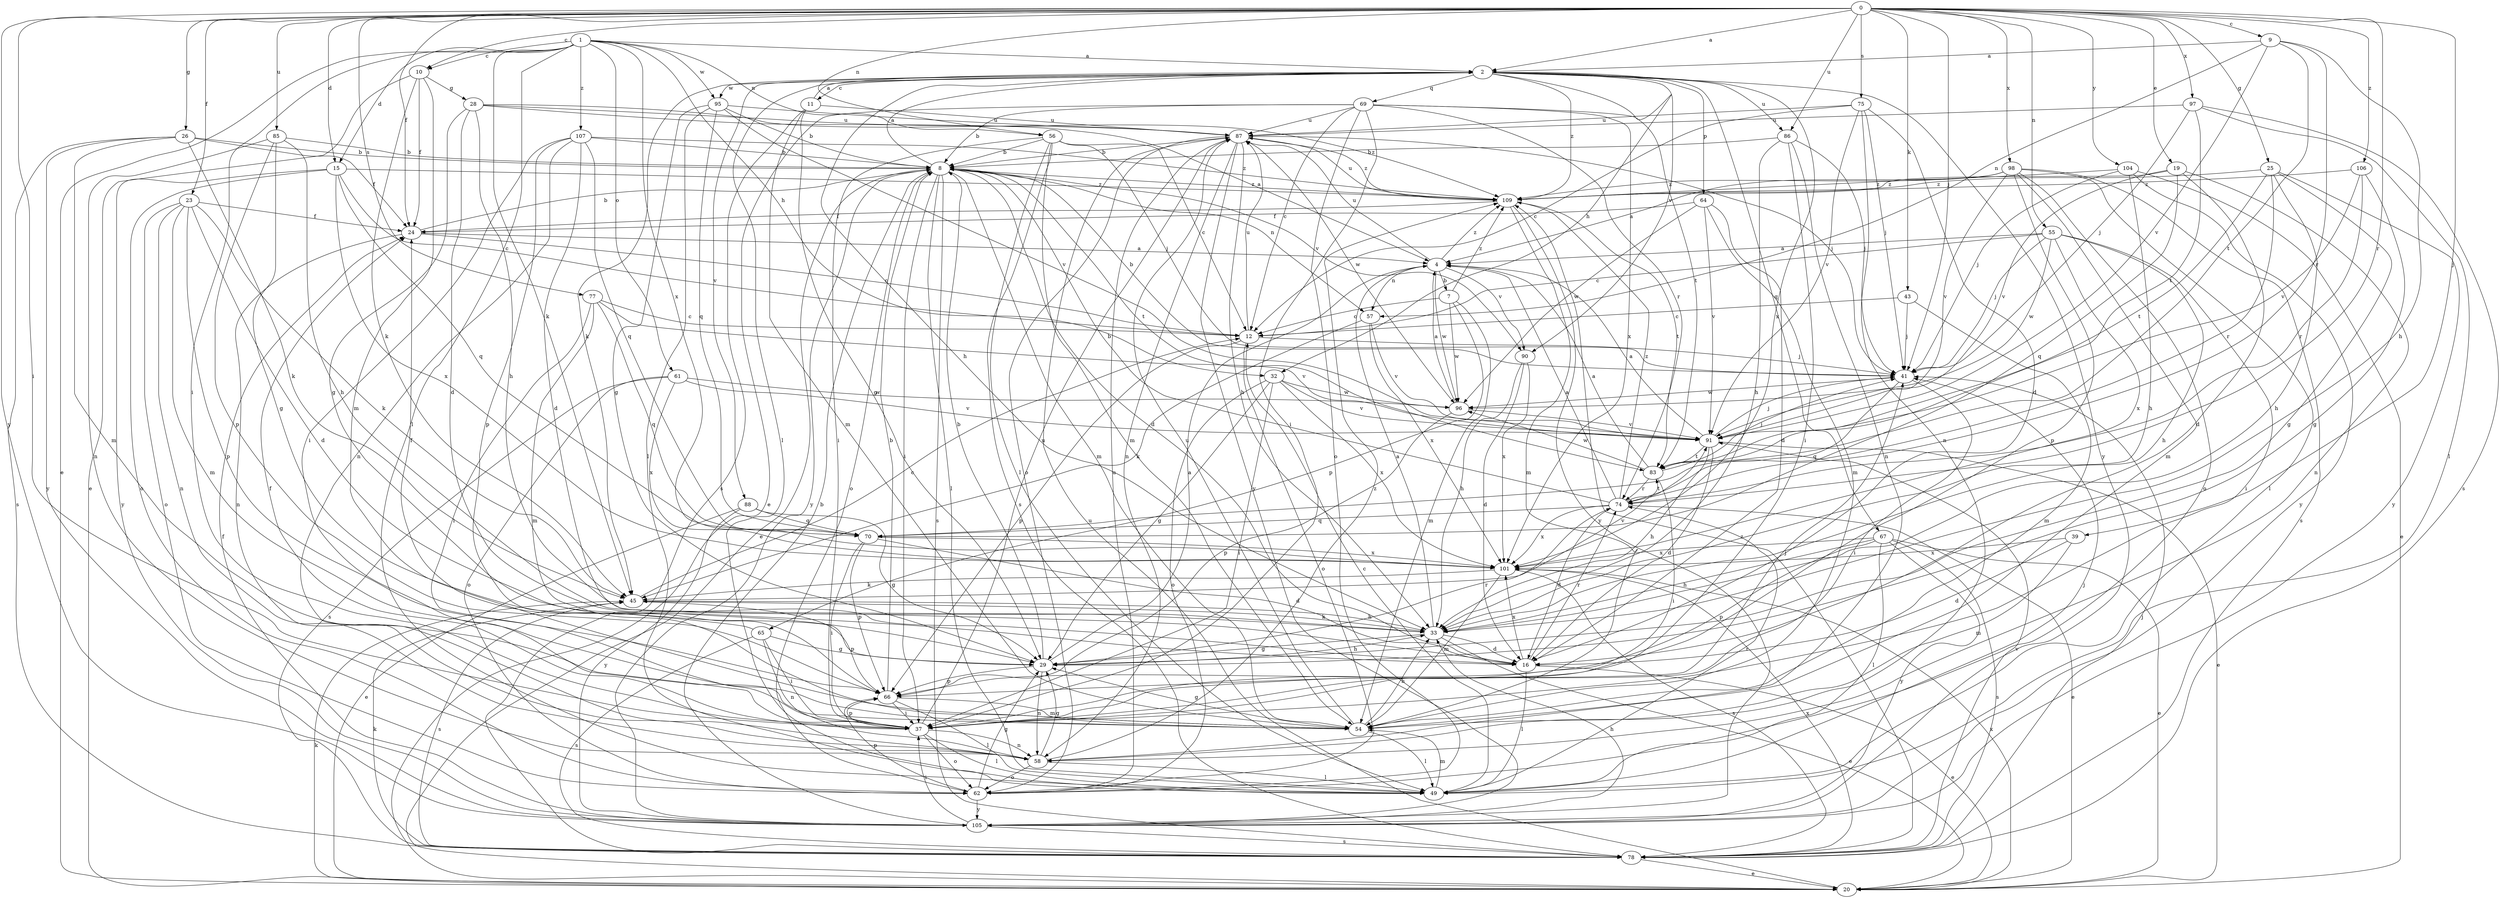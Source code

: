 strict digraph  {
0;
1;
2;
4;
7;
8;
9;
10;
11;
12;
15;
16;
19;
20;
23;
24;
25;
26;
28;
29;
32;
33;
37;
39;
41;
43;
45;
49;
54;
55;
56;
57;
58;
61;
62;
64;
65;
66;
67;
69;
70;
74;
75;
77;
78;
83;
85;
86;
87;
88;
90;
91;
95;
96;
97;
98;
101;
104;
105;
106;
107;
109;
0 -> 2  [label=a];
0 -> 9  [label=c];
0 -> 10  [label=c];
0 -> 15  [label=d];
0 -> 19  [label=e];
0 -> 23  [label=f];
0 -> 24  [label=f];
0 -> 25  [label=g];
0 -> 26  [label=g];
0 -> 37  [label=i];
0 -> 39  [label=j];
0 -> 41  [label=j];
0 -> 43  [label=k];
0 -> 55  [label=n];
0 -> 56  [label=n];
0 -> 74  [label=r];
0 -> 75  [label=s];
0 -> 77  [label=s];
0 -> 85  [label=u];
0 -> 86  [label=u];
0 -> 97  [label=x];
0 -> 98  [label=x];
0 -> 104  [label=y];
0 -> 105  [label=y];
0 -> 106  [label=z];
1 -> 2  [label=a];
1 -> 10  [label=c];
1 -> 15  [label=d];
1 -> 20  [label=e];
1 -> 32  [label=h];
1 -> 37  [label=i];
1 -> 45  [label=k];
1 -> 49  [label=l];
1 -> 56  [label=n];
1 -> 61  [label=o];
1 -> 95  [label=w];
1 -> 101  [label=x];
1 -> 107  [label=z];
2 -> 11  [label=c];
2 -> 32  [label=h];
2 -> 33  [label=h];
2 -> 45  [label=k];
2 -> 49  [label=l];
2 -> 64  [label=p];
2 -> 67  [label=q];
2 -> 69  [label=q];
2 -> 86  [label=u];
2 -> 88  [label=v];
2 -> 90  [label=v];
2 -> 95  [label=w];
2 -> 101  [label=x];
2 -> 105  [label=y];
2 -> 109  [label=z];
4 -> 7  [label=b];
4 -> 57  [label=n];
4 -> 87  [label=u];
4 -> 90  [label=v];
4 -> 96  [label=w];
4 -> 109  [label=z];
7 -> 12  [label=c];
7 -> 54  [label=m];
7 -> 65  [label=p];
7 -> 96  [label=w];
7 -> 109  [label=z];
8 -> 2  [label=a];
8 -> 16  [label=d];
8 -> 20  [label=e];
8 -> 37  [label=i];
8 -> 49  [label=l];
8 -> 54  [label=m];
8 -> 57  [label=n];
8 -> 62  [label=o];
8 -> 78  [label=s];
8 -> 83  [label=t];
8 -> 90  [label=v];
8 -> 105  [label=y];
8 -> 109  [label=z];
9 -> 2  [label=a];
9 -> 33  [label=h];
9 -> 57  [label=n];
9 -> 74  [label=r];
9 -> 83  [label=t];
9 -> 91  [label=v];
10 -> 20  [label=e];
10 -> 24  [label=f];
10 -> 28  [label=g];
10 -> 45  [label=k];
10 -> 54  [label=m];
11 -> 2  [label=a];
11 -> 29  [label=g];
11 -> 54  [label=m];
11 -> 78  [label=s];
11 -> 87  [label=u];
12 -> 41  [label=j];
12 -> 62  [label=o];
12 -> 66  [label=p];
12 -> 87  [label=u];
15 -> 12  [label=c];
15 -> 62  [label=o];
15 -> 70  [label=q];
15 -> 101  [label=x];
15 -> 105  [label=y];
15 -> 109  [label=z];
16 -> 20  [label=e];
16 -> 49  [label=l];
16 -> 74  [label=r];
16 -> 101  [label=x];
19 -> 16  [label=d];
19 -> 58  [label=n];
19 -> 70  [label=q];
19 -> 91  [label=v];
19 -> 109  [label=z];
20 -> 45  [label=k];
20 -> 87  [label=u];
20 -> 101  [label=x];
23 -> 16  [label=d];
23 -> 24  [label=f];
23 -> 45  [label=k];
23 -> 54  [label=m];
23 -> 58  [label=n];
23 -> 62  [label=o];
23 -> 66  [label=p];
24 -> 4  [label=a];
24 -> 8  [label=b];
24 -> 12  [label=c];
24 -> 58  [label=n];
25 -> 29  [label=g];
25 -> 33  [label=h];
25 -> 74  [label=r];
25 -> 83  [label=t];
25 -> 105  [label=y];
25 -> 109  [label=z];
26 -> 8  [label=b];
26 -> 24  [label=f];
26 -> 45  [label=k];
26 -> 54  [label=m];
26 -> 78  [label=s];
26 -> 105  [label=y];
28 -> 4  [label=a];
28 -> 16  [label=d];
28 -> 29  [label=g];
28 -> 33  [label=h];
28 -> 87  [label=u];
28 -> 109  [label=z];
29 -> 4  [label=a];
29 -> 8  [label=b];
29 -> 33  [label=h];
29 -> 58  [label=n];
29 -> 66  [label=p];
29 -> 74  [label=r];
32 -> 29  [label=g];
32 -> 37  [label=i];
32 -> 62  [label=o];
32 -> 91  [label=v];
32 -> 96  [label=w];
32 -> 101  [label=x];
33 -> 4  [label=a];
33 -> 16  [label=d];
33 -> 20  [label=e];
33 -> 29  [label=g];
33 -> 45  [label=k];
37 -> 24  [label=f];
37 -> 41  [label=j];
37 -> 49  [label=l];
37 -> 58  [label=n];
37 -> 62  [label=o];
37 -> 66  [label=p];
37 -> 87  [label=u];
39 -> 16  [label=d];
39 -> 54  [label=m];
39 -> 101  [label=x];
41 -> 8  [label=b];
41 -> 37  [label=i];
41 -> 70  [label=q];
41 -> 96  [label=w];
43 -> 12  [label=c];
43 -> 41  [label=j];
43 -> 54  [label=m];
45 -> 12  [label=c];
45 -> 33  [label=h];
45 -> 66  [label=p];
45 -> 78  [label=s];
45 -> 91  [label=v];
49 -> 12  [label=c];
49 -> 41  [label=j];
49 -> 54  [label=m];
49 -> 74  [label=r];
54 -> 29  [label=g];
54 -> 33  [label=h];
54 -> 49  [label=l];
54 -> 87  [label=u];
55 -> 4  [label=a];
55 -> 12  [label=c];
55 -> 33  [label=h];
55 -> 37  [label=i];
55 -> 41  [label=j];
55 -> 96  [label=w];
55 -> 101  [label=x];
56 -> 8  [label=b];
56 -> 12  [label=c];
56 -> 37  [label=i];
56 -> 41  [label=j];
56 -> 49  [label=l];
56 -> 54  [label=m];
56 -> 78  [label=s];
57 -> 45  [label=k];
57 -> 91  [label=v];
57 -> 101  [label=x];
58 -> 29  [label=g];
58 -> 49  [label=l];
58 -> 62  [label=o];
58 -> 109  [label=z];
61 -> 62  [label=o];
61 -> 78  [label=s];
61 -> 91  [label=v];
61 -> 96  [label=w];
61 -> 101  [label=x];
62 -> 29  [label=g];
62 -> 66  [label=p];
62 -> 87  [label=u];
62 -> 105  [label=y];
64 -> 16  [label=d];
64 -> 24  [label=f];
64 -> 54  [label=m];
64 -> 91  [label=v];
64 -> 96  [label=w];
65 -> 24  [label=f];
65 -> 29  [label=g];
65 -> 37  [label=i];
65 -> 58  [label=n];
65 -> 78  [label=s];
66 -> 8  [label=b];
66 -> 37  [label=i];
66 -> 49  [label=l];
66 -> 54  [label=m];
67 -> 20  [label=e];
67 -> 33  [label=h];
67 -> 49  [label=l];
67 -> 66  [label=p];
67 -> 78  [label=s];
67 -> 101  [label=x];
67 -> 105  [label=y];
69 -> 8  [label=b];
69 -> 12  [label=c];
69 -> 20  [label=e];
69 -> 37  [label=i];
69 -> 62  [label=o];
69 -> 74  [label=r];
69 -> 83  [label=t];
69 -> 87  [label=u];
69 -> 101  [label=x];
70 -> 16  [label=d];
70 -> 37  [label=i];
70 -> 66  [label=p];
70 -> 101  [label=x];
74 -> 4  [label=a];
74 -> 8  [label=b];
74 -> 16  [label=d];
74 -> 20  [label=e];
74 -> 70  [label=q];
74 -> 83  [label=t];
74 -> 101  [label=x];
74 -> 109  [label=z];
75 -> 12  [label=c];
75 -> 16  [label=d];
75 -> 41  [label=j];
75 -> 58  [label=n];
75 -> 87  [label=u];
75 -> 91  [label=v];
77 -> 12  [label=c];
77 -> 37  [label=i];
77 -> 54  [label=m];
77 -> 70  [label=q];
77 -> 91  [label=v];
78 -> 20  [label=e];
78 -> 41  [label=j];
78 -> 45  [label=k];
78 -> 91  [label=v];
78 -> 101  [label=x];
78 -> 109  [label=z];
83 -> 4  [label=a];
83 -> 37  [label=i];
83 -> 41  [label=j];
83 -> 74  [label=r];
83 -> 96  [label=w];
85 -> 8  [label=b];
85 -> 29  [label=g];
85 -> 33  [label=h];
85 -> 58  [label=n];
85 -> 66  [label=p];
86 -> 8  [label=b];
86 -> 33  [label=h];
86 -> 37  [label=i];
86 -> 41  [label=j];
86 -> 58  [label=n];
87 -> 8  [label=b];
87 -> 33  [label=h];
87 -> 41  [label=j];
87 -> 58  [label=n];
87 -> 62  [label=o];
87 -> 96  [label=w];
87 -> 105  [label=y];
87 -> 109  [label=z];
88 -> 20  [label=e];
88 -> 29  [label=g];
88 -> 70  [label=q];
88 -> 105  [label=y];
90 -> 16  [label=d];
90 -> 33  [label=h];
90 -> 101  [label=x];
91 -> 4  [label=a];
91 -> 16  [label=d];
91 -> 20  [label=e];
91 -> 33  [label=h];
91 -> 41  [label=j];
91 -> 83  [label=t];
95 -> 8  [label=b];
95 -> 29  [label=g];
95 -> 49  [label=l];
95 -> 70  [label=q];
95 -> 87  [label=u];
95 -> 91  [label=v];
96 -> 4  [label=a];
96 -> 66  [label=p];
96 -> 91  [label=v];
97 -> 41  [label=j];
97 -> 49  [label=l];
97 -> 78  [label=s];
97 -> 83  [label=t];
97 -> 87  [label=u];
98 -> 4  [label=a];
98 -> 49  [label=l];
98 -> 54  [label=m];
98 -> 62  [label=o];
98 -> 66  [label=p];
98 -> 78  [label=s];
98 -> 91  [label=v];
98 -> 109  [label=z];
101 -> 45  [label=k];
101 -> 54  [label=m];
101 -> 78  [label=s];
104 -> 20  [label=e];
104 -> 33  [label=h];
104 -> 41  [label=j];
104 -> 105  [label=y];
104 -> 109  [label=z];
105 -> 8  [label=b];
105 -> 24  [label=f];
105 -> 33  [label=h];
105 -> 37  [label=i];
105 -> 78  [label=s];
106 -> 29  [label=g];
106 -> 74  [label=r];
106 -> 91  [label=v];
106 -> 109  [label=z];
107 -> 8  [label=b];
107 -> 16  [label=d];
107 -> 37  [label=i];
107 -> 58  [label=n];
107 -> 66  [label=p];
107 -> 70  [label=q];
107 -> 109  [label=z];
109 -> 24  [label=f];
109 -> 54  [label=m];
109 -> 83  [label=t];
109 -> 87  [label=u];
109 -> 105  [label=y];
}
